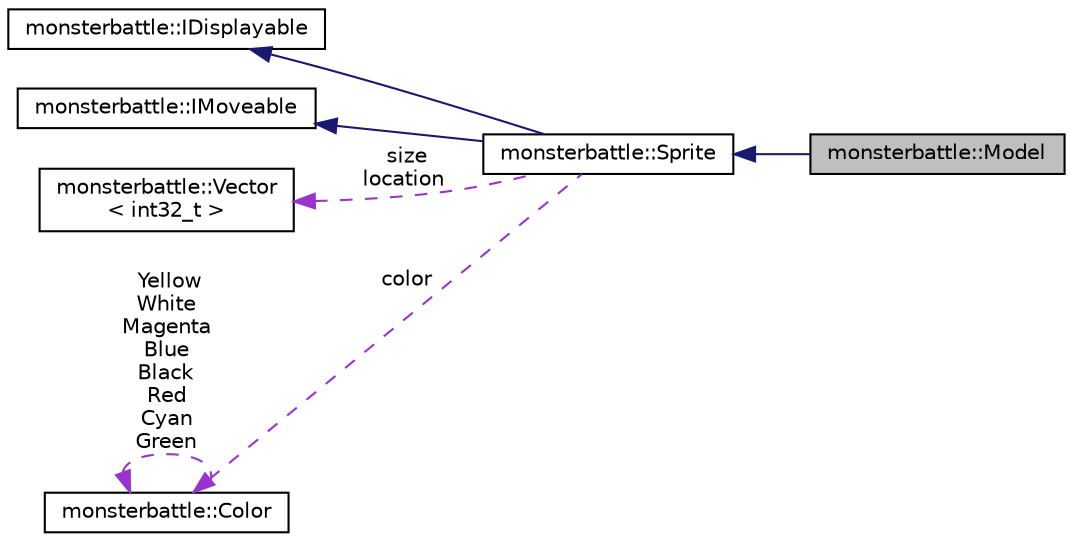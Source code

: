 digraph "monsterbattle::Model"
{
  edge [fontname="Helvetica",fontsize="10",labelfontname="Helvetica",labelfontsize="10"];
  node [fontname="Helvetica",fontsize="10",shape=record];
  rankdir="LR";
  Node4 [label="monsterbattle::Model",height=0.2,width=0.4,color="black", fillcolor="grey75", style="filled", fontcolor="black"];
  Node5 -> Node4 [dir="back",color="midnightblue",fontsize="10",style="solid",fontname="Helvetica"];
  Node5 [label="monsterbattle::Sprite",height=0.2,width=0.4,color="black", fillcolor="white", style="filled",URL="$classmonsterbattle_1_1Sprite.html"];
  Node6 -> Node5 [dir="back",color="midnightblue",fontsize="10",style="solid",fontname="Helvetica"];
  Node6 [label="monsterbattle::IDisplayable",height=0.2,width=0.4,color="black", fillcolor="white", style="filled",URL="$structmonsterbattle_1_1IDisplayable.html"];
  Node7 -> Node5 [dir="back",color="midnightblue",fontsize="10",style="solid",fontname="Helvetica"];
  Node7 [label="monsterbattle::IMoveable",height=0.2,width=0.4,color="black", fillcolor="white", style="filled",URL="$structmonsterbattle_1_1IMoveable.html"];
  Node8 -> Node5 [dir="back",color="darkorchid3",fontsize="10",style="dashed",label=" size\nlocation" ,fontname="Helvetica"];
  Node8 [label="monsterbattle::Vector\l\< int32_t \>",height=0.2,width=0.4,color="black", fillcolor="white", style="filled",URL="$structmonsterbattle_1_1Vector.html"];
  Node9 -> Node5 [dir="back",color="darkorchid3",fontsize="10",style="dashed",label=" color" ,fontname="Helvetica"];
  Node9 [label="monsterbattle::Color",height=0.2,width=0.4,color="black", fillcolor="white", style="filled",URL="$structmonsterbattle_1_1Color.html"];
  Node9 -> Node9 [dir="back",color="darkorchid3",fontsize="10",style="dashed",label=" Yellow\nWhite\nMagenta\nBlue\nBlack\nRed\nCyan\nGreen" ,fontname="Helvetica"];
}
